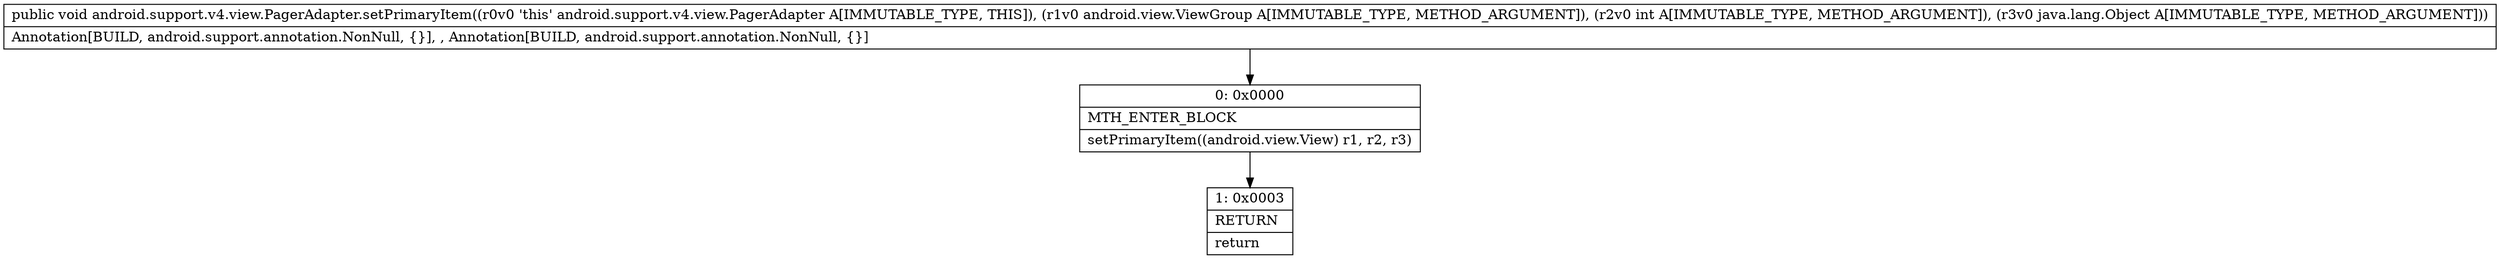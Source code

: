 digraph "CFG forandroid.support.v4.view.PagerAdapter.setPrimaryItem(Landroid\/view\/ViewGroup;ILjava\/lang\/Object;)V" {
Node_0 [shape=record,label="{0\:\ 0x0000|MTH_ENTER_BLOCK\l|setPrimaryItem((android.view.View) r1, r2, r3)\l}"];
Node_1 [shape=record,label="{1\:\ 0x0003|RETURN\l|return\l}"];
MethodNode[shape=record,label="{public void android.support.v4.view.PagerAdapter.setPrimaryItem((r0v0 'this' android.support.v4.view.PagerAdapter A[IMMUTABLE_TYPE, THIS]), (r1v0 android.view.ViewGroup A[IMMUTABLE_TYPE, METHOD_ARGUMENT]), (r2v0 int A[IMMUTABLE_TYPE, METHOD_ARGUMENT]), (r3v0 java.lang.Object A[IMMUTABLE_TYPE, METHOD_ARGUMENT]))  | Annotation[BUILD, android.support.annotation.NonNull, \{\}], , Annotation[BUILD, android.support.annotation.NonNull, \{\}]\l}"];
MethodNode -> Node_0;
Node_0 -> Node_1;
}

